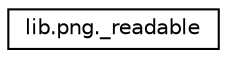 digraph "Graphical Class Hierarchy"
{
  edge [fontname="Helvetica",fontsize="10",labelfontname="Helvetica",labelfontsize="10"];
  node [fontname="Helvetica",fontsize="10",shape=record];
  rankdir="LR";
  Node0 [label="lib.png._readable",height=0.2,width=0.4,color="black", fillcolor="white", style="filled",URL="$classlib_1_1png_1_1__readable.html"];
}
